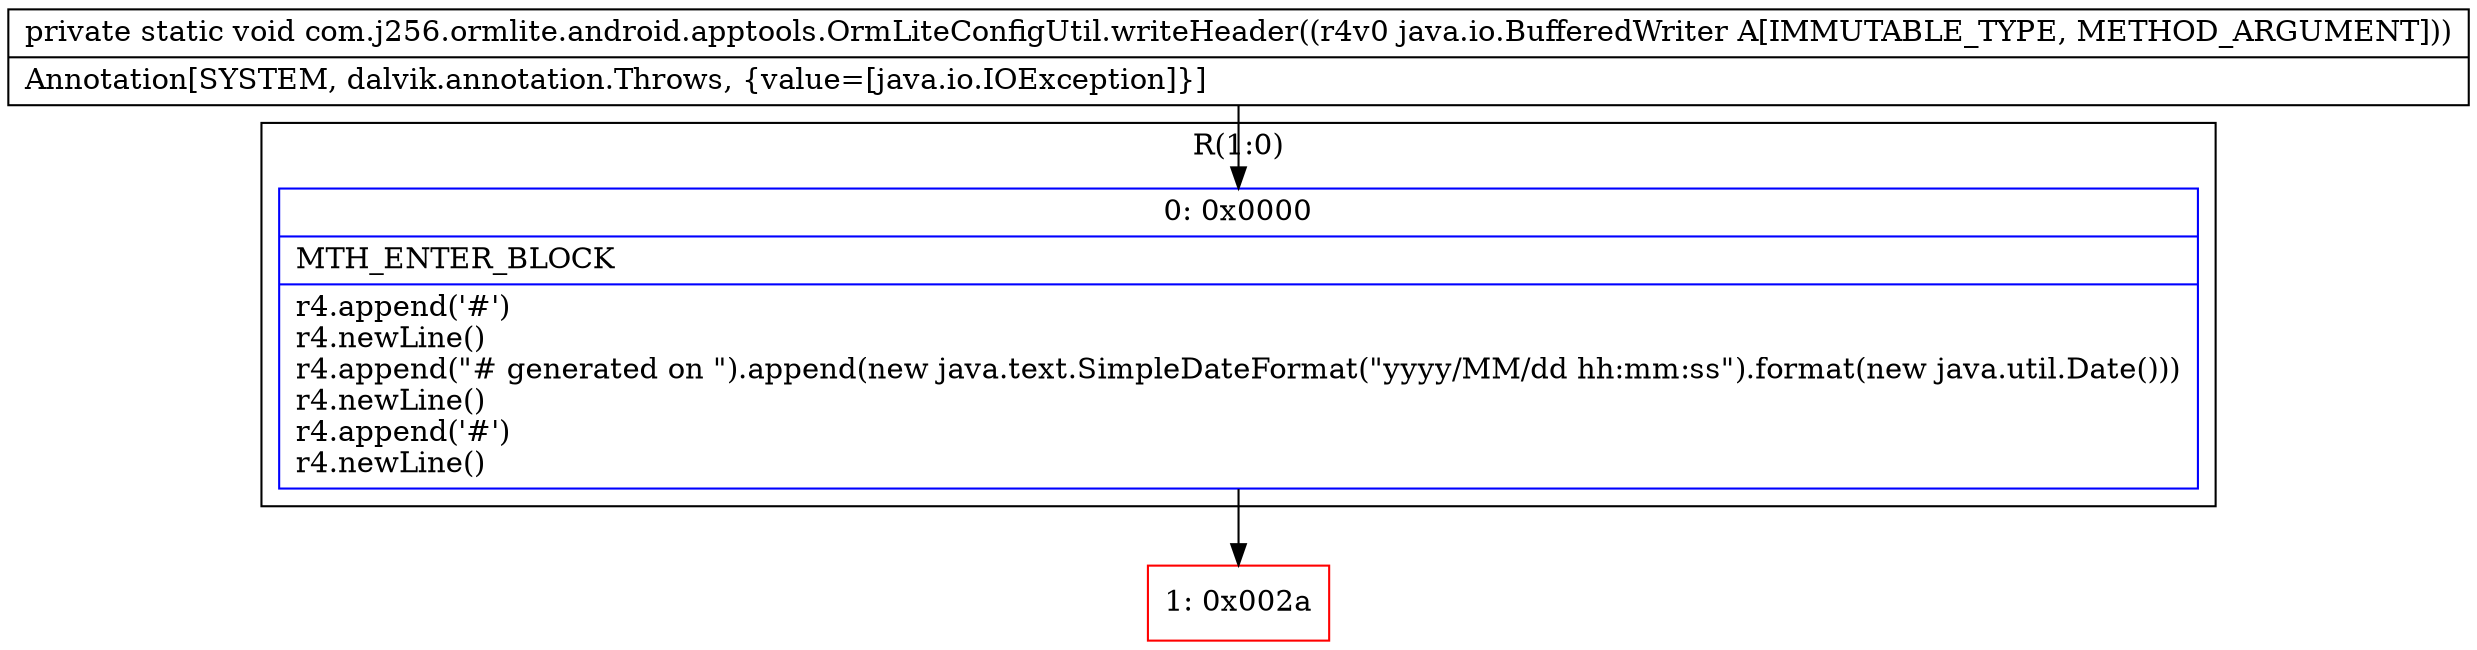 digraph "CFG forcom.j256.ormlite.android.apptools.OrmLiteConfigUtil.writeHeader(Ljava\/io\/BufferedWriter;)V" {
subgraph cluster_Region_1961368660 {
label = "R(1:0)";
node [shape=record,color=blue];
Node_0 [shape=record,label="{0\:\ 0x0000|MTH_ENTER_BLOCK\l|r4.append('#')\lr4.newLine()\lr4.append(\"# generated on \").append(new java.text.SimpleDateFormat(\"yyyy\/MM\/dd hh:mm:ss\").format(new java.util.Date()))\lr4.newLine()\lr4.append('#')\lr4.newLine()\l}"];
}
Node_1 [shape=record,color=red,label="{1\:\ 0x002a}"];
MethodNode[shape=record,label="{private static void com.j256.ormlite.android.apptools.OrmLiteConfigUtil.writeHeader((r4v0 java.io.BufferedWriter A[IMMUTABLE_TYPE, METHOD_ARGUMENT]))  | Annotation[SYSTEM, dalvik.annotation.Throws, \{value=[java.io.IOException]\}]\l}"];
MethodNode -> Node_0;
Node_0 -> Node_1;
}

